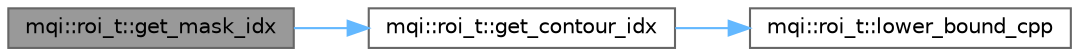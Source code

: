 digraph "mqi::roi_t::get_mask_idx"
{
 // LATEX_PDF_SIZE
  bgcolor="transparent";
  edge [fontname=Helvetica,fontsize=10,labelfontname=Helvetica,labelfontsize=10];
  node [fontname=Helvetica,fontsize=10,shape=box,height=0.2,width=0.4];
  rankdir="LR";
  Node1 [id="Node000001",label="mqi::roi_t::get_mask_idx",height=0.2,width=0.4,color="gray40", fillcolor="grey60", style="filled", fontcolor="black",tooltip="Gets the final index within the flattened ROI data array for a given transport index."];
  Node1 -> Node2 [id="edge1_Node000001_Node000002",color="steelblue1",style="solid",tooltip=" "];
  Node2 [id="Node000002",label="mqi::roi_t::get_contour_idx",height=0.2,width=0.4,color="grey40", fillcolor="white", style="filled",URL="$classmqi_1_1roi__t.html#a9a212c570127c7bfd095ea5c262e5be4",tooltip="Calculates the ROI mask index for a transport index using the CONTOUR (run-length-encoded) method."];
  Node2 -> Node3 [id="edge2_Node000002_Node000003",color="steelblue1",style="solid",tooltip=" "];
  Node3 [id="Node000003",label="mqi::roi_t::lower_bound_cpp",height=0.2,width=0.4,color="grey40", fillcolor="white", style="filled",URL="$classmqi_1_1roi__t.html#a2aeb34103c1b74ae019ea7215991c81b",tooltip="A custom binary search implementation to find the lower bound of a value in the start_ array."];
}
